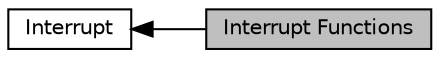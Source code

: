 digraph "Interrupt Functions"
{
  edge [fontname="Helvetica",fontsize="10",labelfontname="Helvetica",labelfontsize="10"];
  node [fontname="Helvetica",fontsize="10",shape=record];
  rankdir=LR;
  Node0 [label="Interrupt Functions",height=0.2,width=0.4,color="black", fillcolor="grey75", style="filled", fontcolor="black"];
  Node1 [label="Interrupt",height=0.2,width=0.4,color="black", fillcolor="white", style="filled",URL="$group___s_d___interrupt.html",tooltip="Interrupt handlers for SysTick and peripheral interrupts. "];
  Node1->Node0 [shape=plaintext, dir="back", style="solid"];
}
